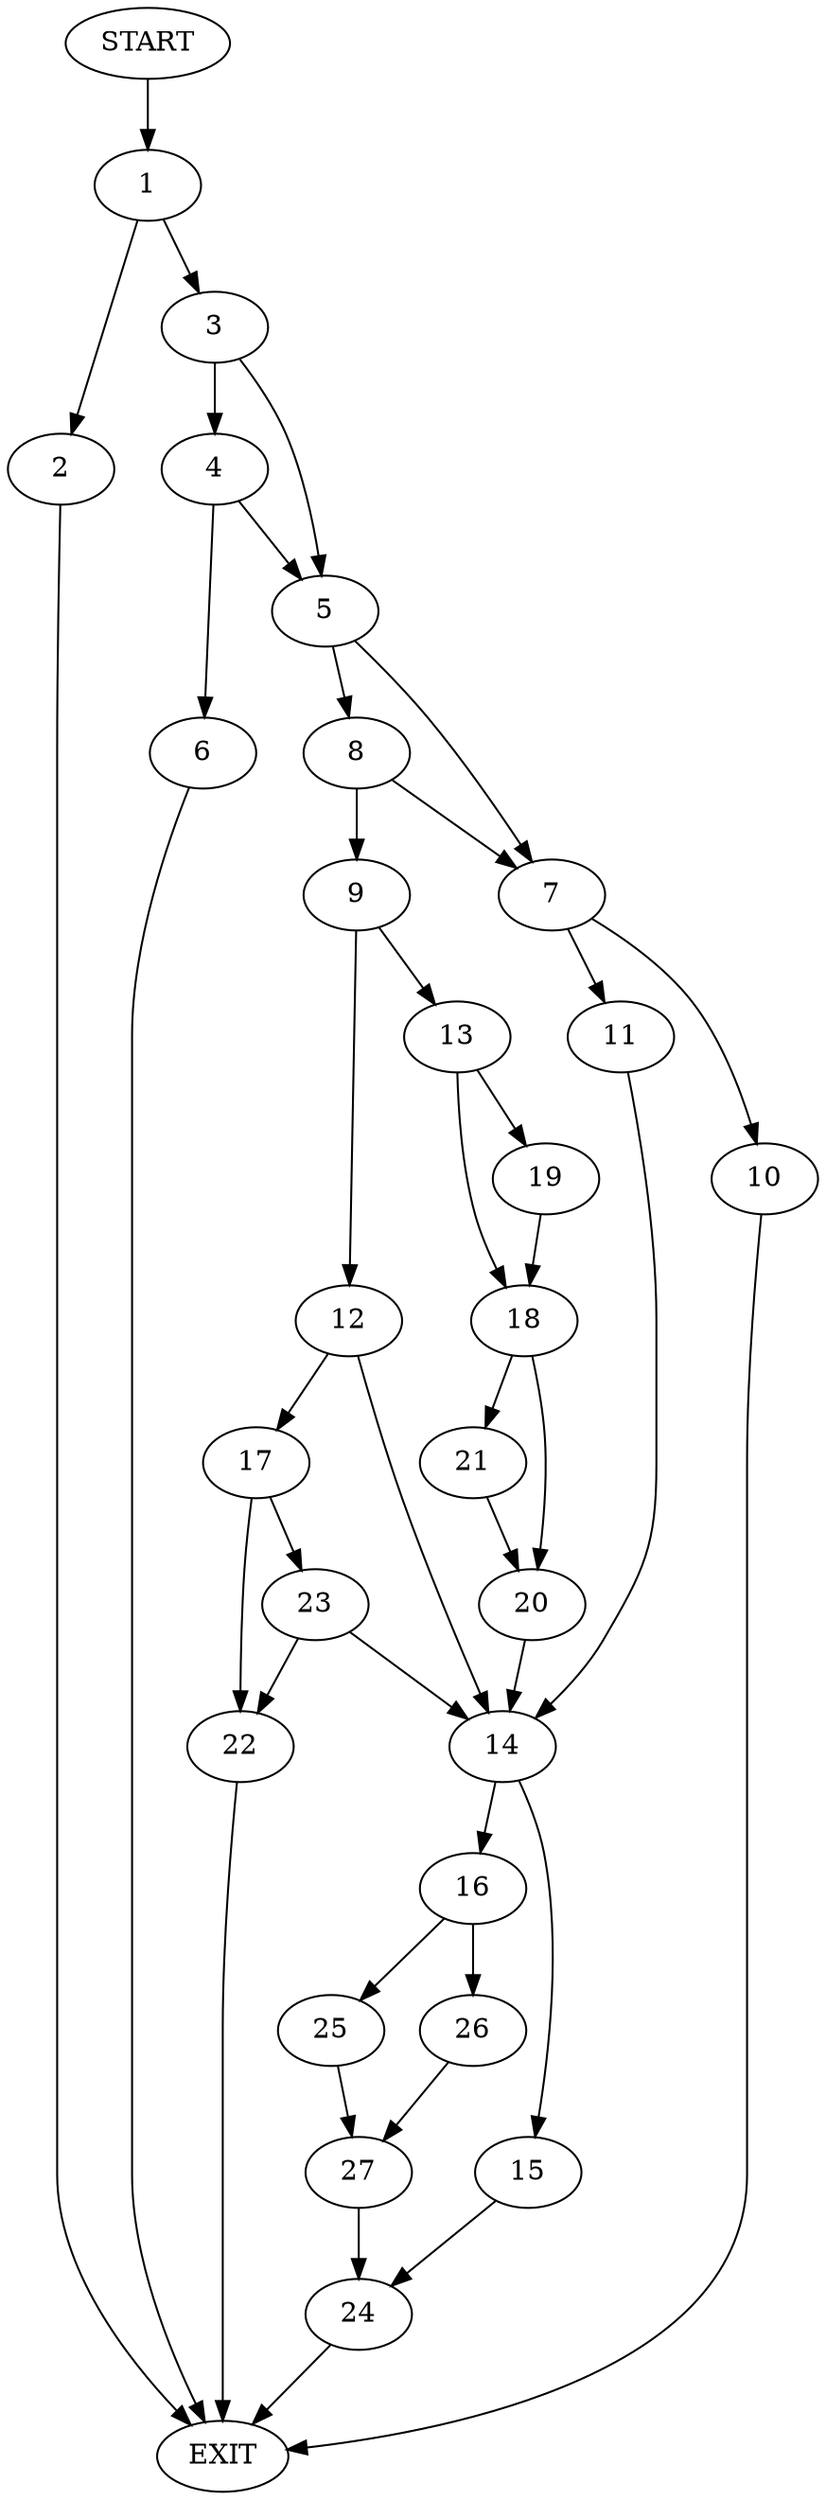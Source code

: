 digraph {
0 [label="START"]
28 [label="EXIT"]
0 -> 1
1 -> 2
1 -> 3
2 -> 28
3 -> 4
3 -> 5
4 -> 5
4 -> 6
5 -> 7
5 -> 8
6 -> 28
8 -> 9
8 -> 7
7 -> 10
7 -> 11
9 -> 12
9 -> 13
10 -> 28
11 -> 14
14 -> 15
14 -> 16
12 -> 17
12 -> 14
13 -> 18
13 -> 19
19 -> 18
18 -> 20
18 -> 21
20 -> 14
21 -> 20
17 -> 22
17 -> 23
22 -> 28
23 -> 22
23 -> 14
15 -> 24
16 -> 25
16 -> 26
24 -> 28
25 -> 27
26 -> 27
27 -> 24
}
